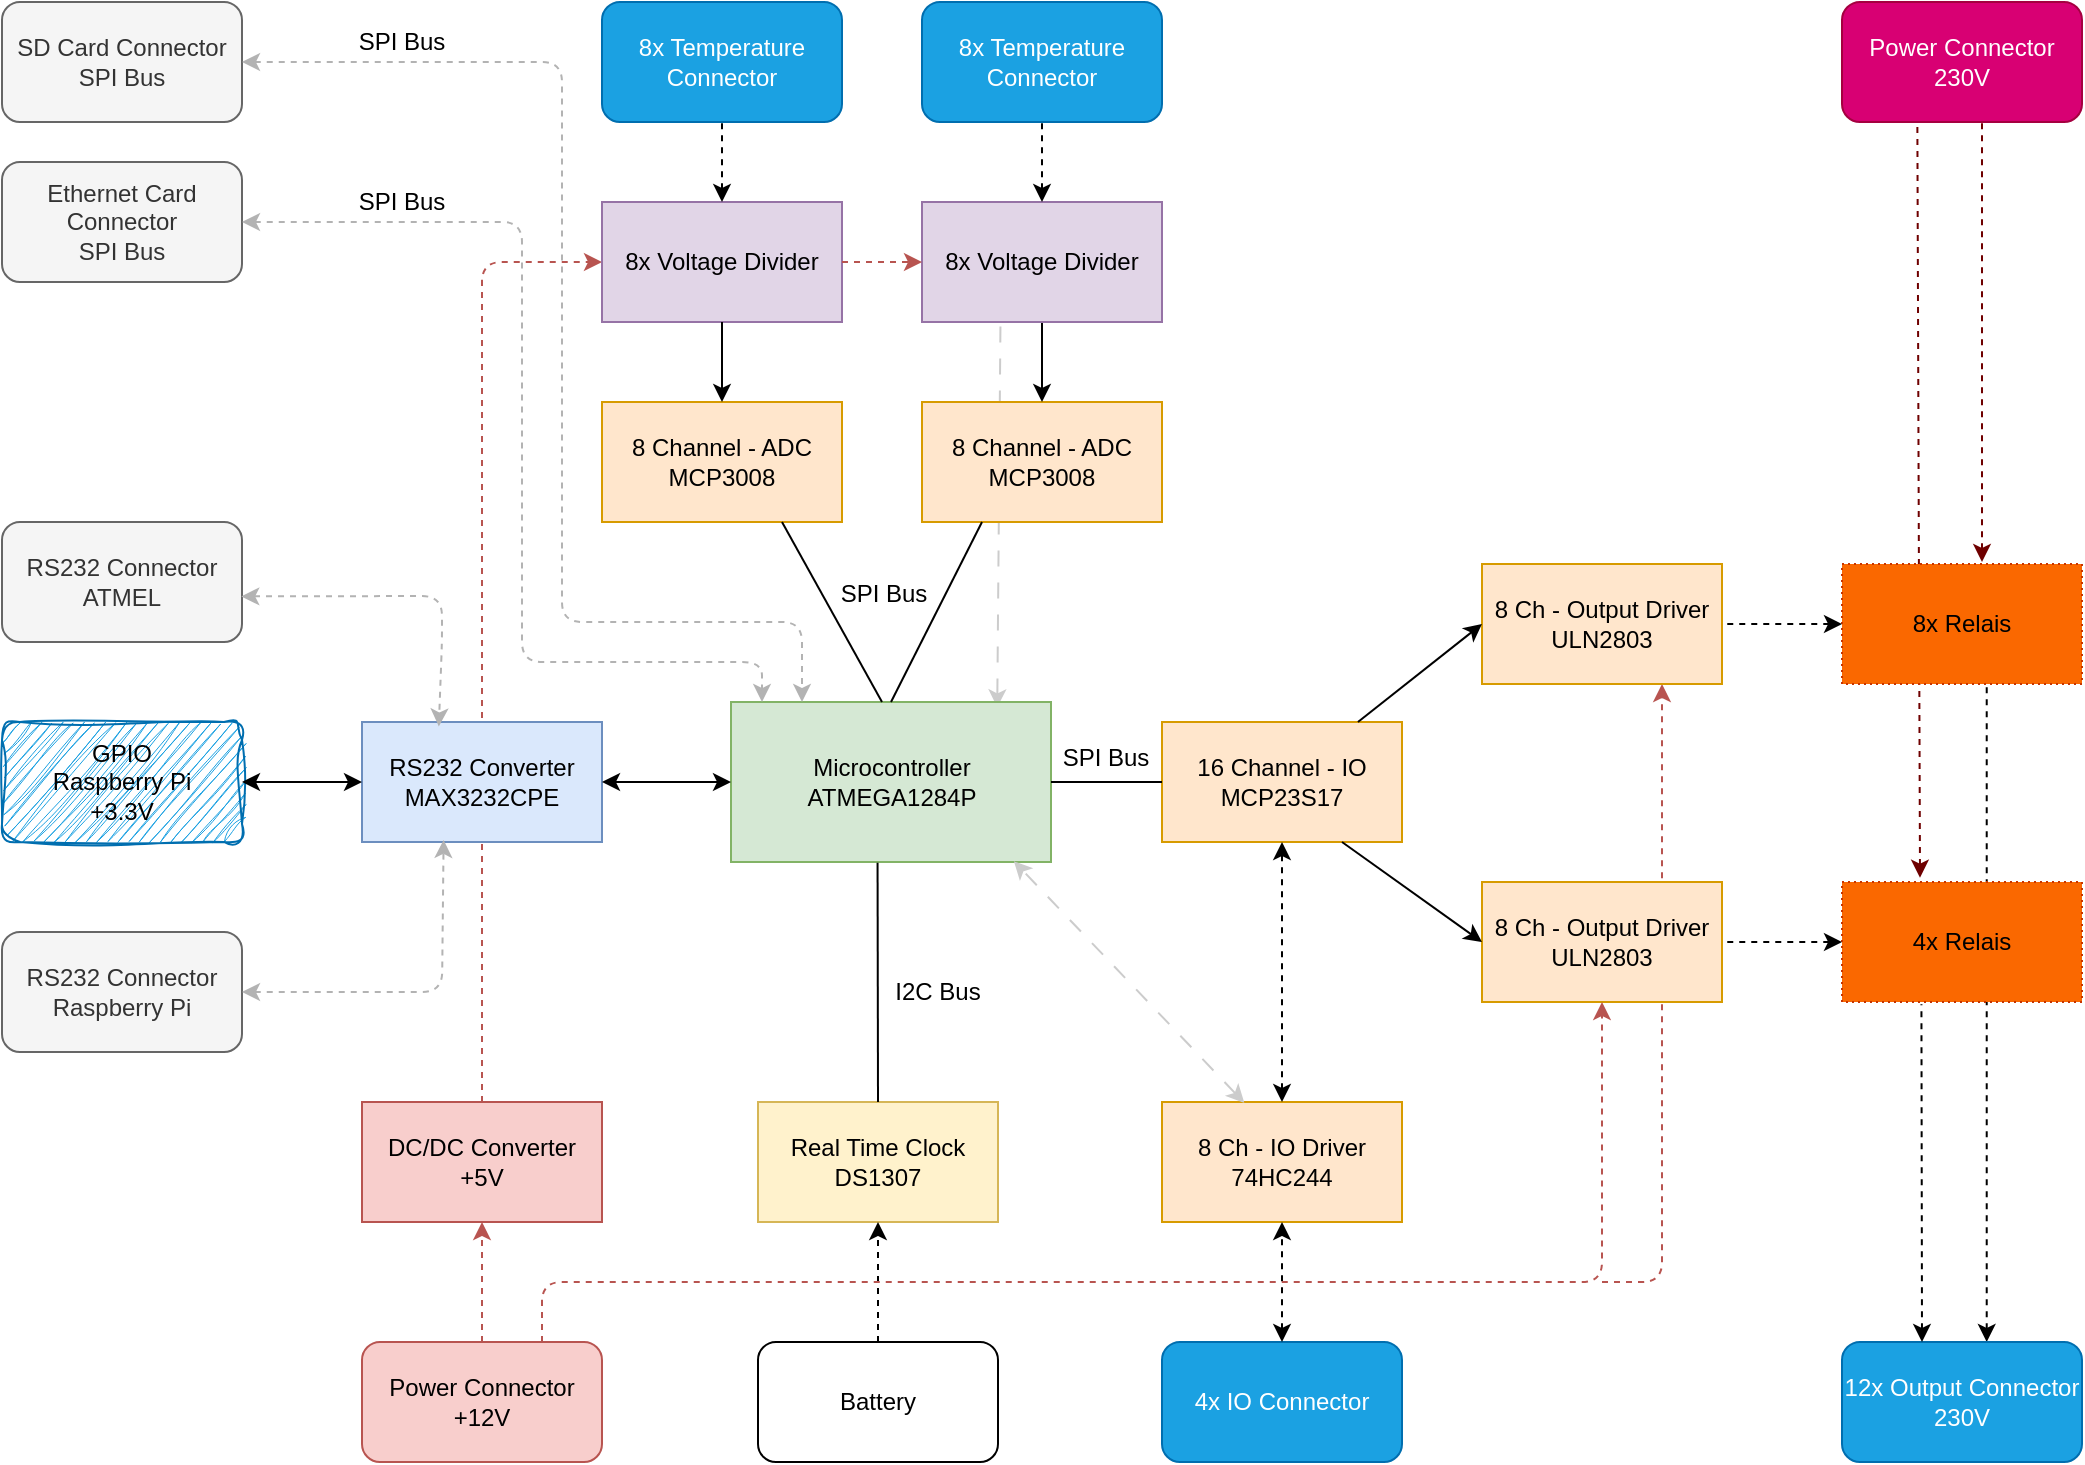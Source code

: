 <mxfile version="21.1.2" type="device">
  <diagram id="5rwaiKbXUgmin0ZkIKxY" name="Page-1">
    <mxGraphModel dx="2572" dy="1470" grid="1" gridSize="10" guides="1" tooltips="1" connect="1" arrows="1" fold="1" page="1" pageScale="1" pageWidth="1169" pageHeight="827" math="0" shadow="0">
      <root>
        <mxCell id="0" />
        <mxCell id="1" parent="0" />
        <mxCell id="El3161oQZ6qWwcSS69Vg-1" value="" style="endArrow=classic;dashed=1;html=1;rounded=1;endFill=1;exitX=0.5;exitY=0;exitDx=0;exitDy=0;fillColor=#f8cecc;strokeColor=#b85450;entryX=0;entryY=0.5;entryDx=0;entryDy=0;" edge="1" parent="1" source="Xp-5jpPCzl7pwucPQ0te-7" target="Xp-5jpPCzl7pwucPQ0te-24">
          <mxGeometry width="50" height="50" relative="1" as="geometry">
            <mxPoint x="310" y="720" as="sourcePoint" />
            <mxPoint x="300" y="170" as="targetPoint" />
            <Array as="points">
              <mxPoint x="300" y="170" />
            </Array>
          </mxGeometry>
        </mxCell>
        <mxCell id="Hp_MBzX7ffgGUqmoJXSf-1" value="" style="endArrow=none;html=1;rounded=0;dashed=1;startArrow=classic;startFill=1;endFill=0;dashPattern=8 8;strokeColor=#CCCCCC;entryX=0.327;entryY=0.997;entryDx=0;entryDy=0;entryPerimeter=0;exitX=0.832;exitY=0.033;exitDx=0;exitDy=0;exitPerimeter=0;" parent="1" source="Xp-5jpPCzl7pwucPQ0te-10" target="Hp_MBzX7ffgGUqmoJXSf-5" edge="1">
          <mxGeometry width="50" height="50" relative="1" as="geometry">
            <mxPoint x="560" y="390" as="sourcePoint" />
            <mxPoint x="691" y="200" as="targetPoint" />
          </mxGeometry>
        </mxCell>
        <mxCell id="5w1QuqMk3YBk4aArFpf6-6" value="" style="endArrow=none;dashed=1;html=1;rounded=0;endFill=0;entryX=0.314;entryY=0.997;entryDx=0;entryDy=0;exitX=0.325;exitY=-0.036;exitDx=0;exitDy=0;exitPerimeter=0;entryPerimeter=0;startArrow=classic;startFill=1;fillColor=#a20025;strokeColor=#6F0000;" parent="1" source="Xp-5jpPCzl7pwucPQ0te-22" target="5w1QuqMk3YBk4aArFpf6-4" edge="1">
          <mxGeometry width="50" height="50" relative="1" as="geometry">
            <mxPoint x="1010" y="340" as="sourcePoint" />
            <mxPoint x="1010" y="120" as="targetPoint" />
            <Array as="points" />
          </mxGeometry>
        </mxCell>
        <mxCell id="5w1QuqMk3YBk4aArFpf6-3" value="" style="endArrow=none;dashed=1;html=1;rounded=0;entryX=0.603;entryY=0.981;entryDx=0;entryDy=0;endFill=0;entryPerimeter=0;exitX=0.603;exitY=0;exitDx=0;exitDy=0;exitPerimeter=0;startArrow=classic;startFill=1;" parent="1" source="5w1QuqMk3YBk4aArFpf6-1" target="Xp-5jpPCzl7pwucPQ0te-11" edge="1">
          <mxGeometry width="50" height="50" relative="1" as="geometry">
            <mxPoint x="1070" y="710" as="sourcePoint" />
            <mxPoint x="1070" y="540" as="targetPoint" />
          </mxGeometry>
        </mxCell>
        <mxCell id="9q41cPFKPi31SnrlVuMK-32" value="" style="endArrow=classic;dashed=1;html=1;rounded=1;entryX=0.75;entryY=1;entryDx=0;entryDy=0;endFill=1;fillColor=#f8cecc;strokeColor=#b85450;" parent="1" target="Xp-5jpPCzl7pwucPQ0te-8" edge="1">
          <mxGeometry width="50" height="50" relative="1" as="geometry">
            <mxPoint x="860" y="680" as="sourcePoint" />
            <mxPoint x="850" y="400" as="targetPoint" />
            <Array as="points">
              <mxPoint x="890" y="680" />
            </Array>
          </mxGeometry>
        </mxCell>
        <mxCell id="Xp-5jpPCzl7pwucPQ0te-1" value="8 Channel - ADC&lt;br&gt;MCP3008" style="rounded=0;whiteSpace=wrap;html=1;fillColor=#ffe6cc;strokeColor=#d79b00;" parent="1" vertex="1">
          <mxGeometry x="360" y="240" width="120" height="60" as="geometry" />
        </mxCell>
        <mxCell id="Xp-5jpPCzl7pwucPQ0te-2" value="8 Channel - ADC&lt;br&gt;MCP3008" style="rounded=0;whiteSpace=wrap;html=1;fillColor=#ffe6cc;strokeColor=#d79b00;" parent="1" vertex="1">
          <mxGeometry x="520" y="240" width="120" height="60" as="geometry" />
        </mxCell>
        <mxCell id="Xp-5jpPCzl7pwucPQ0te-3" value="16 Channel - IO&lt;br&gt;MCP23S17" style="rounded=0;whiteSpace=wrap;html=1;fillColor=#ffe6cc;strokeColor=#d79b00;" parent="1" vertex="1">
          <mxGeometry x="640" y="400" width="120" height="60" as="geometry" />
        </mxCell>
        <mxCell id="Xp-5jpPCzl7pwucPQ0te-4" value="RS232 Converter&lt;br&gt;MAX3232CPE" style="rounded=0;whiteSpace=wrap;html=1;fillColor=#dae8fc;strokeColor=#6c8ebf;" parent="1" vertex="1">
          <mxGeometry x="240" y="400" width="120" height="60" as="geometry" />
        </mxCell>
        <mxCell id="Xp-5jpPCzl7pwucPQ0te-5" value="RS232 Connector&lt;br&gt;ATMEL" style="rounded=1;whiteSpace=wrap;html=1;fillColor=#f5f5f5;fontColor=#333333;strokeColor=#666666;" parent="1" vertex="1">
          <mxGeometry x="60" y="300" width="120" height="60" as="geometry" />
        </mxCell>
        <mxCell id="Xp-5jpPCzl7pwucPQ0te-6" value="RS232 Connector&lt;br&gt;Raspberry Pi" style="rounded=1;whiteSpace=wrap;html=1;fillColor=#f5f5f5;fontColor=#333333;strokeColor=#666666;" parent="1" vertex="1">
          <mxGeometry x="60" y="505" width="120" height="60" as="geometry" />
        </mxCell>
        <mxCell id="Xp-5jpPCzl7pwucPQ0te-7" value="DC/DC Converter&lt;br&gt;+5V" style="rounded=0;whiteSpace=wrap;html=1;fillColor=#f8cecc;strokeColor=#b85450;" parent="1" vertex="1">
          <mxGeometry x="240" y="590" width="120" height="60" as="geometry" />
        </mxCell>
        <mxCell id="Xp-5jpPCzl7pwucPQ0te-8" value="8 Ch - Output Driver&lt;br&gt;ULN2803" style="rounded=0;whiteSpace=wrap;html=1;fillColor=#ffe6cc;strokeColor=#d79b00;" parent="1" vertex="1">
          <mxGeometry x="800" y="321" width="120" height="60" as="geometry" />
        </mxCell>
        <mxCell id="Xp-5jpPCzl7pwucPQ0te-10" value="Microcontroller&lt;br&gt;ATMEGA1284P" style="rounded=0;whiteSpace=wrap;html=1;fillColor=#d5e8d4;strokeColor=#82b366;" parent="1" vertex="1">
          <mxGeometry x="424.5" y="390" width="160" height="80" as="geometry" />
        </mxCell>
        <mxCell id="Xp-5jpPCzl7pwucPQ0te-11" value="8x Relais" style="rounded=0;whiteSpace=wrap;html=1;fillColor=#fa6800;strokeColor=#C73500;dashed=1;dashPattern=1 2;fontColor=#000000;" parent="1" vertex="1">
          <mxGeometry x="980" y="321" width="120" height="60" as="geometry" />
        </mxCell>
        <mxCell id="Xp-5jpPCzl7pwucPQ0te-12" value="8 Ch - IO Driver 74HC244" style="rounded=0;whiteSpace=wrap;html=1;fillColor=#ffe6cc;strokeColor=#d79b00;" parent="1" vertex="1">
          <mxGeometry x="640" y="590" width="120" height="60" as="geometry" />
        </mxCell>
        <mxCell id="Xp-5jpPCzl7pwucPQ0te-13" value="8 Ch - Output Driver&lt;br&gt;ULN2803" style="rounded=0;whiteSpace=wrap;html=1;fillColor=#ffe6cc;strokeColor=#d79b00;" parent="1" vertex="1">
          <mxGeometry x="800" y="480" width="120" height="60" as="geometry" />
        </mxCell>
        <mxCell id="Xp-5jpPCzl7pwucPQ0te-14" value="&lt;font color=&quot;#000000&quot;&gt;GPIO&lt;br&gt;Raspberry Pi&lt;br&gt;+3.3V&lt;/font&gt;" style="rounded=1;whiteSpace=wrap;html=1;fillColor=#1ba1e2;strokeColor=#006EAF;glass=0;shadow=0;fontColor=#ffffff;sketch=1;curveFitting=1;jiggle=2;" parent="1" vertex="1">
          <mxGeometry x="60" y="400" width="120" height="60" as="geometry" />
        </mxCell>
        <mxCell id="Xp-5jpPCzl7pwucPQ0te-15" value="Power Connector&lt;br&gt;+12V" style="rounded=1;whiteSpace=wrap;html=1;fillColor=#f8cecc;strokeColor=#b85450;" parent="1" vertex="1">
          <mxGeometry x="240" y="710" width="120" height="60" as="geometry" />
        </mxCell>
        <mxCell id="Xp-5jpPCzl7pwucPQ0te-16" value="Real Time Clock&lt;br&gt;DS1307" style="rounded=0;whiteSpace=wrap;html=1;fillColor=#fff2cc;strokeColor=#d6b656;" parent="1" vertex="1">
          <mxGeometry x="438" y="590" width="120" height="60" as="geometry" />
        </mxCell>
        <mxCell id="Xp-5jpPCzl7pwucPQ0te-17" value="Battery" style="rounded=1;whiteSpace=wrap;html=1;" parent="1" vertex="1">
          <mxGeometry x="438" y="710" width="120" height="60" as="geometry" />
        </mxCell>
        <mxCell id="Xp-5jpPCzl7pwucPQ0te-18" value="SD Card Connector&lt;br&gt;SPI Bus" style="rounded=1;whiteSpace=wrap;html=1;fillColor=#f5f5f5;fontColor=#333333;strokeColor=#666666;" parent="1" vertex="1">
          <mxGeometry x="60" y="40" width="120" height="60" as="geometry" />
        </mxCell>
        <mxCell id="Xp-5jpPCzl7pwucPQ0te-19" value="Ethernet Card Connector&lt;br&gt;SPI Bus" style="rounded=1;whiteSpace=wrap;html=1;shadow=0;fillColor=#f5f5f5;fontColor=#333333;strokeColor=#666666;" parent="1" vertex="1">
          <mxGeometry x="60" y="120" width="120" height="60" as="geometry" />
        </mxCell>
        <mxCell id="Xp-5jpPCzl7pwucPQ0te-23" value="8x Temperature Connector" style="rounded=1;whiteSpace=wrap;html=1;fillColor=#1ba1e2;fontColor=#ffffff;strokeColor=#006EAF;" parent="1" vertex="1">
          <mxGeometry x="360" y="40" width="120" height="60" as="geometry" />
        </mxCell>
        <mxCell id="Xp-5jpPCzl7pwucPQ0te-24" value="8x Voltage Divider" style="rounded=0;whiteSpace=wrap;html=1;fillColor=#e1d5e7;strokeColor=#9673a6;" parent="1" vertex="1">
          <mxGeometry x="360" y="140" width="120" height="60" as="geometry" />
        </mxCell>
        <mxCell id="Xp-5jpPCzl7pwucPQ0te-25" value="" style="endArrow=none;html=1;entryX=0.458;entryY=1.005;entryDx=0;entryDy=0;startArrow=none;entryPerimeter=0;exitX=0.5;exitY=0;exitDx=0;exitDy=0;" parent="1" source="Xp-5jpPCzl7pwucPQ0te-16" target="Xp-5jpPCzl7pwucPQ0te-10" edge="1">
          <mxGeometry width="50" height="50" relative="1" as="geometry">
            <mxPoint x="474.5" y="1160" as="sourcePoint" />
            <mxPoint x="474.5" y="1040" as="targetPoint" />
          </mxGeometry>
        </mxCell>
        <mxCell id="Xp-5jpPCzl7pwucPQ0te-26" value="I2C Bus" style="text;html=1;strokeColor=none;fillColor=none;align=center;verticalAlign=middle;whiteSpace=wrap;rounded=0;" parent="1" vertex="1">
          <mxGeometry x="498" y="520" width="60" height="30" as="geometry" />
        </mxCell>
        <mxCell id="Xp-5jpPCzl7pwucPQ0te-29" value="" style="endArrow=classic;html=1;rounded=0;entryX=0.5;entryY=1;entryDx=0;entryDy=0;dashed=1;startArrow=classic;startFill=1;endFill=1;" parent="1" source="Xp-5jpPCzl7pwucPQ0te-12" target="Xp-5jpPCzl7pwucPQ0te-3" edge="1">
          <mxGeometry width="50" height="50" relative="1" as="geometry">
            <mxPoint x="530" y="640" as="sourcePoint" />
            <mxPoint x="580" y="590" as="targetPoint" />
          </mxGeometry>
        </mxCell>
        <mxCell id="Xp-5jpPCzl7pwucPQ0te-30" value="4x IO Connector" style="rounded=1;whiteSpace=wrap;html=1;fillColor=#1ba1e2;fontColor=#ffffff;strokeColor=#006EAF;" parent="1" vertex="1">
          <mxGeometry x="640" y="710" width="120" height="60" as="geometry" />
        </mxCell>
        <mxCell id="Xp-5jpPCzl7pwucPQ0te-22" value="4x Relais" style="rounded=0;whiteSpace=wrap;html=1;fillColor=#fa6800;strokeColor=#C73500;dashed=1;dashPattern=1 2;fontColor=#000000;" parent="1" vertex="1">
          <mxGeometry x="980" y="480" width="120" height="60" as="geometry" />
        </mxCell>
        <mxCell id="9q41cPFKPi31SnrlVuMK-2" value="" style="endArrow=classic;dashed=1;html=1;rounded=0;entryX=0.5;entryY=1;entryDx=0;entryDy=0;exitX=0.5;exitY=0;exitDx=0;exitDy=0;endFill=1;" parent="1" source="Xp-5jpPCzl7pwucPQ0te-17" target="Xp-5jpPCzl7pwucPQ0te-16" edge="1">
          <mxGeometry width="50" height="50" relative="1" as="geometry">
            <mxPoint x="574.5" y="730" as="sourcePoint" />
            <mxPoint x="624.5" y="680" as="targetPoint" />
          </mxGeometry>
        </mxCell>
        <mxCell id="9q41cPFKPi31SnrlVuMK-3" value="" style="endArrow=classic;dashed=1;html=1;rounded=0;entryX=0.5;entryY=1;entryDx=0;entryDy=0;endFill=1;exitX=0.5;exitY=0;exitDx=0;exitDy=0;fillColor=#f8cecc;strokeColor=#b85450;" parent="1" source="Xp-5jpPCzl7pwucPQ0te-15" target="Xp-5jpPCzl7pwucPQ0te-7" edge="1">
          <mxGeometry width="50" height="50" relative="1" as="geometry">
            <mxPoint x="300" y="700" as="sourcePoint" />
            <mxPoint x="494" y="660" as="targetPoint" />
            <Array as="points">
              <mxPoint x="300" y="670" />
            </Array>
          </mxGeometry>
        </mxCell>
        <mxCell id="9q41cPFKPi31SnrlVuMK-4" value="" style="endArrow=none;dashed=1;html=1;rounded=0;entryX=1;entryY=0.5;entryDx=0;entryDy=0;exitX=0;exitY=0.5;exitDx=0;exitDy=0;startArrow=classic;startFill=1;" parent="1" source="Xp-5jpPCzl7pwucPQ0te-22" target="Xp-5jpPCzl7pwucPQ0te-13" edge="1">
          <mxGeometry width="50" height="50" relative="1" as="geometry">
            <mxPoint x="494" y="710" as="sourcePoint" />
            <mxPoint x="494" y="670" as="targetPoint" />
          </mxGeometry>
        </mxCell>
        <mxCell id="9q41cPFKPi31SnrlVuMK-5" value="" style="endArrow=none;dashed=1;html=1;rounded=0;entryX=1;entryY=0.5;entryDx=0;entryDy=0;startArrow=classic;startFill=1;" parent="1" source="Xp-5jpPCzl7pwucPQ0te-11" target="Xp-5jpPCzl7pwucPQ0te-8" edge="1">
          <mxGeometry width="50" height="50" relative="1" as="geometry">
            <mxPoint x="504" y="735" as="sourcePoint" />
            <mxPoint x="504" y="695" as="targetPoint" />
          </mxGeometry>
        </mxCell>
        <mxCell id="9q41cPFKPi31SnrlVuMK-6" value="" style="endArrow=none;dashed=1;html=1;rounded=0;entryX=0.5;entryY=1;entryDx=0;entryDy=0;startArrow=classic;startFill=1;" parent="1" source="Xp-5jpPCzl7pwucPQ0te-24" target="Xp-5jpPCzl7pwucPQ0te-23" edge="1">
          <mxGeometry width="50" height="50" relative="1" as="geometry">
            <mxPoint x="640" y="140" as="sourcePoint" />
            <mxPoint x="640" y="100" as="targetPoint" />
          </mxGeometry>
        </mxCell>
        <mxCell id="9q41cPFKPi31SnrlVuMK-7" value="" style="endArrow=none;html=1;rounded=0;entryX=0.5;entryY=1;entryDx=0;entryDy=0;startArrow=classic;startFill=1;exitX=0.5;exitY=0;exitDx=0;exitDy=0;" parent="1" source="Xp-5jpPCzl7pwucPQ0te-1" target="Xp-5jpPCzl7pwucPQ0te-24" edge="1">
          <mxGeometry width="50" height="50" relative="1" as="geometry">
            <mxPoint x="440" y="270" as="sourcePoint" />
            <mxPoint x="870" y="620" as="targetPoint" />
          </mxGeometry>
        </mxCell>
        <mxCell id="9q41cPFKPi31SnrlVuMK-8" value="" style="endArrow=none;html=1;rounded=0;entryX=0.5;entryY=1;entryDx=0;entryDy=0;startArrow=classic;startFill=1;exitX=0.5;exitY=0;exitDx=0;exitDy=0;" parent="1" source="Xp-5jpPCzl7pwucPQ0te-2" target="Hp_MBzX7ffgGUqmoJXSf-5" edge="1">
          <mxGeometry width="50" height="50" relative="1" as="geometry">
            <mxPoint x="560" y="270" as="sourcePoint" />
            <mxPoint x="510" y="210" as="targetPoint" />
          </mxGeometry>
        </mxCell>
        <mxCell id="9q41cPFKPi31SnrlVuMK-9" value="" style="endArrow=none;html=1;rounded=0;entryX=0.75;entryY=1;entryDx=0;entryDy=0;" parent="1" target="Xp-5jpPCzl7pwucPQ0te-1" edge="1">
          <mxGeometry width="50" height="50" relative="1" as="geometry">
            <mxPoint x="500" y="390" as="sourcePoint" />
            <mxPoint x="870" y="620" as="targetPoint" />
          </mxGeometry>
        </mxCell>
        <mxCell id="9q41cPFKPi31SnrlVuMK-10" value="" style="endArrow=none;html=1;rounded=0;entryX=0.25;entryY=1;entryDx=0;entryDy=0;exitX=0.5;exitY=0;exitDx=0;exitDy=0;" parent="1" source="Xp-5jpPCzl7pwucPQ0te-10" target="Xp-5jpPCzl7pwucPQ0te-2" edge="1">
          <mxGeometry width="50" height="50" relative="1" as="geometry">
            <mxPoint x="510" y="400" as="sourcePoint" />
            <mxPoint x="460" y="340" as="targetPoint" />
          </mxGeometry>
        </mxCell>
        <mxCell id="9q41cPFKPi31SnrlVuMK-11" value="SPI Bus" style="text;html=1;strokeColor=none;fillColor=none;align=center;verticalAlign=middle;whiteSpace=wrap;rounded=0;" parent="1" vertex="1">
          <mxGeometry x="471" y="321" width="60" height="30" as="geometry" />
        </mxCell>
        <mxCell id="9q41cPFKPi31SnrlVuMK-13" value="" style="endArrow=none;html=1;rounded=0;exitX=1;exitY=0.5;exitDx=0;exitDy=0;entryX=0;entryY=0.5;entryDx=0;entryDy=0;" parent="1" source="Xp-5jpPCzl7pwucPQ0te-10" target="Xp-5jpPCzl7pwucPQ0te-3" edge="1">
          <mxGeometry width="50" height="50" relative="1" as="geometry">
            <mxPoint x="820" y="670" as="sourcePoint" />
            <mxPoint x="640" y="430" as="targetPoint" />
          </mxGeometry>
        </mxCell>
        <mxCell id="9q41cPFKPi31SnrlVuMK-14" value="SPI Bus" style="text;html=1;strokeColor=none;fillColor=none;align=center;verticalAlign=middle;whiteSpace=wrap;rounded=0;" parent="1" vertex="1">
          <mxGeometry x="582" y="403" width="60" height="30" as="geometry" />
        </mxCell>
        <mxCell id="9q41cPFKPi31SnrlVuMK-16" value="" style="endArrow=classic;html=1;rounded=0;entryX=0;entryY=0.5;entryDx=0;entryDy=0;endFill=1;" parent="1" source="Xp-5jpPCzl7pwucPQ0te-3" target="Xp-5jpPCzl7pwucPQ0te-8" edge="1">
          <mxGeometry width="50" height="50" relative="1" as="geometry">
            <mxPoint x="820" y="670" as="sourcePoint" />
            <mxPoint x="870" y="620" as="targetPoint" />
          </mxGeometry>
        </mxCell>
        <mxCell id="9q41cPFKPi31SnrlVuMK-17" value="" style="endArrow=classic;html=1;rounded=0;entryX=0;entryY=0.5;entryDx=0;entryDy=0;exitX=0.75;exitY=1;exitDx=0;exitDy=0;endFill=1;" parent="1" source="Xp-5jpPCzl7pwucPQ0te-3" target="Xp-5jpPCzl7pwucPQ0te-13" edge="1">
          <mxGeometry width="50" height="50" relative="1" as="geometry">
            <mxPoint x="745" y="410" as="sourcePoint" />
            <mxPoint x="820" y="346" as="targetPoint" />
          </mxGeometry>
        </mxCell>
        <mxCell id="9q41cPFKPi31SnrlVuMK-18" value="" style="endArrow=classic;html=1;rounded=0;entryX=0.884;entryY=0.995;entryDx=0;entryDy=0;dashed=1;entryPerimeter=0;exitX=0.343;exitY=0.007;exitDx=0;exitDy=0;exitPerimeter=0;startArrow=classic;startFill=1;endFill=1;dashPattern=8 8;strokeColor=#CCCCCC;" parent="1" source="Xp-5jpPCzl7pwucPQ0te-12" target="Xp-5jpPCzl7pwucPQ0te-10" edge="1">
          <mxGeometry width="50" height="50" relative="1" as="geometry">
            <mxPoint x="710" y="600" as="sourcePoint" />
            <mxPoint x="710" y="470" as="targetPoint" />
          </mxGeometry>
        </mxCell>
        <mxCell id="9q41cPFKPi31SnrlVuMK-19" value="" style="endArrow=classic;dashed=1;html=1;rounded=0;entryX=0.5;entryY=1;entryDx=0;entryDy=0;exitX=0.5;exitY=0;exitDx=0;exitDy=0;startArrow=classic;startFill=1;endFill=1;" parent="1" source="Xp-5jpPCzl7pwucPQ0te-30" target="Xp-5jpPCzl7pwucPQ0te-12" edge="1">
          <mxGeometry width="50" height="50" relative="1" as="geometry">
            <mxPoint x="699" y="700" as="sourcePoint" />
            <mxPoint x="697" y="650" as="targetPoint" />
          </mxGeometry>
        </mxCell>
        <mxCell id="9q41cPFKPi31SnrlVuMK-21" value="" style="endArrow=classic;html=1;rounded=0;entryX=0;entryY=0.5;entryDx=0;entryDy=0;endFill=1;exitX=1;exitY=0.5;exitDx=0;exitDy=0;startArrow=classic;startFill=1;" parent="1" source="Xp-5jpPCzl7pwucPQ0te-14" target="Xp-5jpPCzl7pwucPQ0te-4" edge="1">
          <mxGeometry width="50" height="50" relative="1" as="geometry">
            <mxPoint x="310" y="710" as="sourcePoint" />
            <mxPoint x="310" y="660" as="targetPoint" />
          </mxGeometry>
        </mxCell>
        <mxCell id="9q41cPFKPi31SnrlVuMK-22" value="" style="endArrow=classic;html=1;entryX=0;entryY=0.5;entryDx=0;entryDy=0;startArrow=classic;exitX=1;exitY=0.5;exitDx=0;exitDy=0;startFill=1;endFill=1;" parent="1" source="Xp-5jpPCzl7pwucPQ0te-4" target="Xp-5jpPCzl7pwucPQ0te-10" edge="1">
          <mxGeometry width="50" height="50" relative="1" as="geometry">
            <mxPoint x="508" y="600" as="sourcePoint" />
            <mxPoint x="508" y="480" as="targetPoint" />
          </mxGeometry>
        </mxCell>
        <mxCell id="9q41cPFKPi31SnrlVuMK-23" value="" style="endArrow=classic;startArrow=classic;html=1;entryX=0.32;entryY=0.037;entryDx=0;entryDy=0;exitX=0.997;exitY=0.62;exitDx=0;exitDy=0;exitPerimeter=0;dashed=1;strokeColor=#B3B3B3;entryPerimeter=0;" parent="1" source="Xp-5jpPCzl7pwucPQ0te-5" target="Xp-5jpPCzl7pwucPQ0te-4" edge="1">
          <mxGeometry width="50" height="50" relative="1" as="geometry">
            <mxPoint x="230" y="385" as="sourcePoint" />
            <mxPoint x="300" y="460" as="targetPoint" />
            <Array as="points">
              <mxPoint x="280" y="337" />
              <mxPoint x="280" y="360" />
            </Array>
          </mxGeometry>
        </mxCell>
        <mxCell id="9q41cPFKPi31SnrlVuMK-24" value="" style="endArrow=classic;startArrow=classic;html=1;exitX=1;exitY=0.5;exitDx=0;exitDy=0;dashed=1;strokeColor=#B3B3B3;entryX=0.34;entryY=0.983;entryDx=0;entryDy=0;entryPerimeter=0;" parent="1" source="Xp-5jpPCzl7pwucPQ0te-6" edge="1" target="Xp-5jpPCzl7pwucPQ0te-4">
          <mxGeometry width="50" height="50" relative="1" as="geometry">
            <mxPoint x="160" y="336" as="sourcePoint" />
            <mxPoint x="280" y="400" as="targetPoint" />
            <Array as="points">
              <mxPoint x="280" y="535" />
            </Array>
          </mxGeometry>
        </mxCell>
        <mxCell id="9q41cPFKPi31SnrlVuMK-25" value="" style="endArrow=classic;startArrow=classic;html=1;exitX=1;exitY=0.5;exitDx=0;exitDy=0;dashed=1;strokeColor=#B3B3B3;" parent="1" source="Xp-5jpPCzl7pwucPQ0te-18" edge="1">
          <mxGeometry width="50" height="50" relative="1" as="geometry">
            <mxPoint x="190" y="70" as="sourcePoint" />
            <mxPoint x="460" y="390" as="targetPoint" />
            <Array as="points">
              <mxPoint x="340" y="70" />
              <mxPoint x="340" y="350" />
              <mxPoint x="460" y="350" />
            </Array>
          </mxGeometry>
        </mxCell>
        <mxCell id="9q41cPFKPi31SnrlVuMK-26" value="" style="endArrow=classic;startArrow=classic;html=1;exitX=1;exitY=0.5;exitDx=0;exitDy=0;dashed=1;strokeColor=#B3B3B3;" parent="1" source="Xp-5jpPCzl7pwucPQ0te-19" edge="1">
          <mxGeometry width="50" height="50" relative="1" as="geometry">
            <mxPoint x="190" y="150" as="sourcePoint" />
            <mxPoint x="440" y="390" as="targetPoint" />
            <Array as="points">
              <mxPoint x="320" y="150" />
              <mxPoint x="320" y="370" />
              <mxPoint x="440" y="370" />
            </Array>
          </mxGeometry>
        </mxCell>
        <mxCell id="9q41cPFKPi31SnrlVuMK-27" value="SPI Bus" style="text;html=1;strokeColor=none;fillColor=none;align=center;verticalAlign=middle;whiteSpace=wrap;rounded=0;" parent="1" vertex="1">
          <mxGeometry x="230" y="45" width="60" height="30" as="geometry" />
        </mxCell>
        <mxCell id="9q41cPFKPi31SnrlVuMK-28" value="SPI Bus" style="text;html=1;strokeColor=none;fillColor=none;align=center;verticalAlign=middle;whiteSpace=wrap;rounded=0;" parent="1" vertex="1">
          <mxGeometry x="230" y="125" width="60" height="30" as="geometry" />
        </mxCell>
        <mxCell id="9q41cPFKPi31SnrlVuMK-31" value="" style="endArrow=classic;dashed=1;html=1;rounded=1;entryX=0.5;entryY=1;entryDx=0;entryDy=0;endFill=1;exitX=0.75;exitY=0;exitDx=0;exitDy=0;fillColor=#f8cecc;strokeColor=#b85450;" parent="1" source="Xp-5jpPCzl7pwucPQ0te-15" target="Xp-5jpPCzl7pwucPQ0te-13" edge="1">
          <mxGeometry width="50" height="50" relative="1" as="geometry">
            <mxPoint x="340" y="700" as="sourcePoint" />
            <mxPoint x="310" y="660" as="targetPoint" />
            <Array as="points">
              <mxPoint x="330" y="680" />
              <mxPoint x="860" y="680" />
            </Array>
          </mxGeometry>
        </mxCell>
        <mxCell id="5w1QuqMk3YBk4aArFpf6-1" value="12x Output Connector&lt;br style=&quot;border-color: var(--border-color);&quot;&gt;230V" style="rounded=1;whiteSpace=wrap;html=1;fillColor=#1ba1e2;fontColor=#ffffff;strokeColor=#006EAF;" parent="1" vertex="1">
          <mxGeometry x="980" y="710" width="120" height="60" as="geometry" />
        </mxCell>
        <mxCell id="5w1QuqMk3YBk4aArFpf6-2" value="" style="endArrow=none;dashed=1;html=1;rounded=0;endFill=0;entryX=0.331;entryY=1.019;entryDx=0;entryDy=0;entryPerimeter=0;startArrow=classic;startFill=1;" parent="1" target="Xp-5jpPCzl7pwucPQ0te-22" edge="1">
          <mxGeometry width="50" height="50" relative="1" as="geometry">
            <mxPoint x="1020" y="710" as="sourcePoint" />
            <mxPoint x="1020" y="570" as="targetPoint" />
            <Array as="points" />
          </mxGeometry>
        </mxCell>
        <mxCell id="5w1QuqMk3YBk4aArFpf6-4" value="Power Connector&lt;br style=&quot;border-color: var(--border-color);&quot;&gt;230V" style="rounded=1;whiteSpace=wrap;html=1;fillColor=#d80073;strokeColor=#A50040;fontColor=#ffffff;" parent="1" vertex="1">
          <mxGeometry x="980" y="40" width="120" height="60" as="geometry" />
        </mxCell>
        <mxCell id="5w1QuqMk3YBk4aArFpf6-5" value="" style="endArrow=none;dashed=1;html=1;rounded=0;endFill=0;startArrow=classic;startFill=1;fillColor=#a20025;strokeColor=#6F0000;" parent="1" edge="1">
          <mxGeometry width="50" height="50" relative="1" as="geometry">
            <mxPoint x="1050" y="320" as="sourcePoint" />
            <mxPoint x="1050" y="100" as="targetPoint" />
            <Array as="points" />
          </mxGeometry>
        </mxCell>
        <mxCell id="Hp_MBzX7ffgGUqmoJXSf-4" value="8x Temperature Connector" style="rounded=1;whiteSpace=wrap;html=1;fillColor=#1ba1e2;fontColor=#ffffff;strokeColor=#006EAF;" parent="1" vertex="1">
          <mxGeometry x="520" y="40" width="120" height="60" as="geometry" />
        </mxCell>
        <mxCell id="Hp_MBzX7ffgGUqmoJXSf-5" value="8x Voltage Divider" style="rounded=0;whiteSpace=wrap;html=1;fillColor=#e1d5e7;strokeColor=#9673a6;" parent="1" vertex="1">
          <mxGeometry x="520" y="140" width="120" height="60" as="geometry" />
        </mxCell>
        <mxCell id="Hp_MBzX7ffgGUqmoJXSf-6" value="" style="endArrow=none;dashed=1;html=1;rounded=0;entryX=0.5;entryY=1;entryDx=0;entryDy=0;startArrow=classic;startFill=1;" parent="1" source="Hp_MBzX7ffgGUqmoJXSf-5" target="Hp_MBzX7ffgGUqmoJXSf-4" edge="1">
          <mxGeometry width="50" height="50" relative="1" as="geometry">
            <mxPoint x="720" y="140" as="sourcePoint" />
            <mxPoint x="720" y="100" as="targetPoint" />
          </mxGeometry>
        </mxCell>
        <mxCell id="El3161oQZ6qWwcSS69Vg-4" value="" style="endArrow=classic;dashed=1;html=1;rounded=0;entryX=0;entryY=0.5;entryDx=0;entryDy=0;endFill=1;fillColor=#f8cecc;strokeColor=#b85450;" edge="1" parent="1" target="Hp_MBzX7ffgGUqmoJXSf-5">
          <mxGeometry width="50" height="50" relative="1" as="geometry">
            <mxPoint x="480" y="170" as="sourcePoint" />
            <mxPoint x="310" y="660" as="targetPoint" />
            <Array as="points">
              <mxPoint x="480" y="170" />
            </Array>
          </mxGeometry>
        </mxCell>
      </root>
    </mxGraphModel>
  </diagram>
</mxfile>
